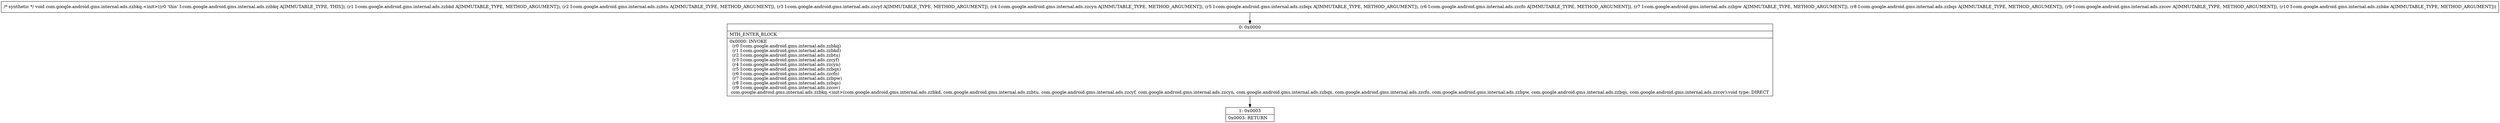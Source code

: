 digraph "CFG forcom.google.android.gms.internal.ads.zzbkq.\<init\>(Lcom\/google\/android\/gms\/internal\/ads\/zzbkd;Lcom\/google\/android\/gms\/internal\/ads\/zzbtu;Lcom\/google\/android\/gms\/internal\/ads\/zzcyf;Lcom\/google\/android\/gms\/internal\/ads\/zzcyn;Lcom\/google\/android\/gms\/internal\/ads\/zzbqx;Lcom\/google\/android\/gms\/internal\/ads\/zzcfo;Lcom\/google\/android\/gms\/internal\/ads\/zzbpw;Lcom\/google\/android\/gms\/internal\/ads\/zzbqs;Lcom\/google\/android\/gms\/internal\/ads\/zzcov;Lcom\/google\/android\/gms\/internal\/ads\/zzbke;)V" {
Node_0 [shape=record,label="{0\:\ 0x0000|MTH_ENTER_BLOCK\l|0x0000: INVOKE  \l  (r0 I:com.google.android.gms.internal.ads.zzbkq)\l  (r1 I:com.google.android.gms.internal.ads.zzbkd)\l  (r2 I:com.google.android.gms.internal.ads.zzbtu)\l  (r3 I:com.google.android.gms.internal.ads.zzcyf)\l  (r4 I:com.google.android.gms.internal.ads.zzcyn)\l  (r5 I:com.google.android.gms.internal.ads.zzbqx)\l  (r6 I:com.google.android.gms.internal.ads.zzcfo)\l  (r7 I:com.google.android.gms.internal.ads.zzbpw)\l  (r8 I:com.google.android.gms.internal.ads.zzbqs)\l  (r9 I:com.google.android.gms.internal.ads.zzcov)\l com.google.android.gms.internal.ads.zzbkq.\<init\>(com.google.android.gms.internal.ads.zzbkd, com.google.android.gms.internal.ads.zzbtu, com.google.android.gms.internal.ads.zzcyf, com.google.android.gms.internal.ads.zzcyn, com.google.android.gms.internal.ads.zzbqx, com.google.android.gms.internal.ads.zzcfo, com.google.android.gms.internal.ads.zzbpw, com.google.android.gms.internal.ads.zzbqs, com.google.android.gms.internal.ads.zzcov):void type: DIRECT \l}"];
Node_1 [shape=record,label="{1\:\ 0x0003|0x0003: RETURN   \l}"];
MethodNode[shape=record,label="{\/* synthetic *\/ void com.google.android.gms.internal.ads.zzbkq.\<init\>((r0 'this' I:com.google.android.gms.internal.ads.zzbkq A[IMMUTABLE_TYPE, THIS]), (r1 I:com.google.android.gms.internal.ads.zzbkd A[IMMUTABLE_TYPE, METHOD_ARGUMENT]), (r2 I:com.google.android.gms.internal.ads.zzbtu A[IMMUTABLE_TYPE, METHOD_ARGUMENT]), (r3 I:com.google.android.gms.internal.ads.zzcyf A[IMMUTABLE_TYPE, METHOD_ARGUMENT]), (r4 I:com.google.android.gms.internal.ads.zzcyn A[IMMUTABLE_TYPE, METHOD_ARGUMENT]), (r5 I:com.google.android.gms.internal.ads.zzbqx A[IMMUTABLE_TYPE, METHOD_ARGUMENT]), (r6 I:com.google.android.gms.internal.ads.zzcfo A[IMMUTABLE_TYPE, METHOD_ARGUMENT]), (r7 I:com.google.android.gms.internal.ads.zzbpw A[IMMUTABLE_TYPE, METHOD_ARGUMENT]), (r8 I:com.google.android.gms.internal.ads.zzbqs A[IMMUTABLE_TYPE, METHOD_ARGUMENT]), (r9 I:com.google.android.gms.internal.ads.zzcov A[IMMUTABLE_TYPE, METHOD_ARGUMENT]), (r10 I:com.google.android.gms.internal.ads.zzbke A[IMMUTABLE_TYPE, METHOD_ARGUMENT])) }"];
MethodNode -> Node_0;
Node_0 -> Node_1;
}

